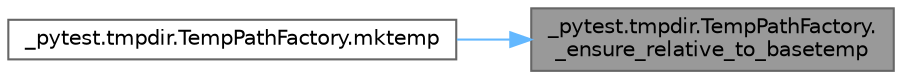digraph "_pytest.tmpdir.TempPathFactory._ensure_relative_to_basetemp"
{
 // LATEX_PDF_SIZE
  bgcolor="transparent";
  edge [fontname=Helvetica,fontsize=10,labelfontname=Helvetica,labelfontsize=10];
  node [fontname=Helvetica,fontsize=10,shape=box,height=0.2,width=0.4];
  rankdir="RL";
  Node1 [id="Node000001",label="_pytest.tmpdir.TempPathFactory.\l_ensure_relative_to_basetemp",height=0.2,width=0.4,color="gray40", fillcolor="grey60", style="filled", fontcolor="black",tooltip=" "];
  Node1 -> Node2 [id="edge1_Node000001_Node000002",dir="back",color="steelblue1",style="solid",tooltip=" "];
  Node2 [id="Node000002",label="_pytest.tmpdir.TempPathFactory.mktemp",height=0.2,width=0.4,color="grey40", fillcolor="white", style="filled",URL="$class__pytest_1_1tmpdir_1_1_temp_path_factory.html#ae7963891ed8146e3f6667123ba751944",tooltip=" "];
}
